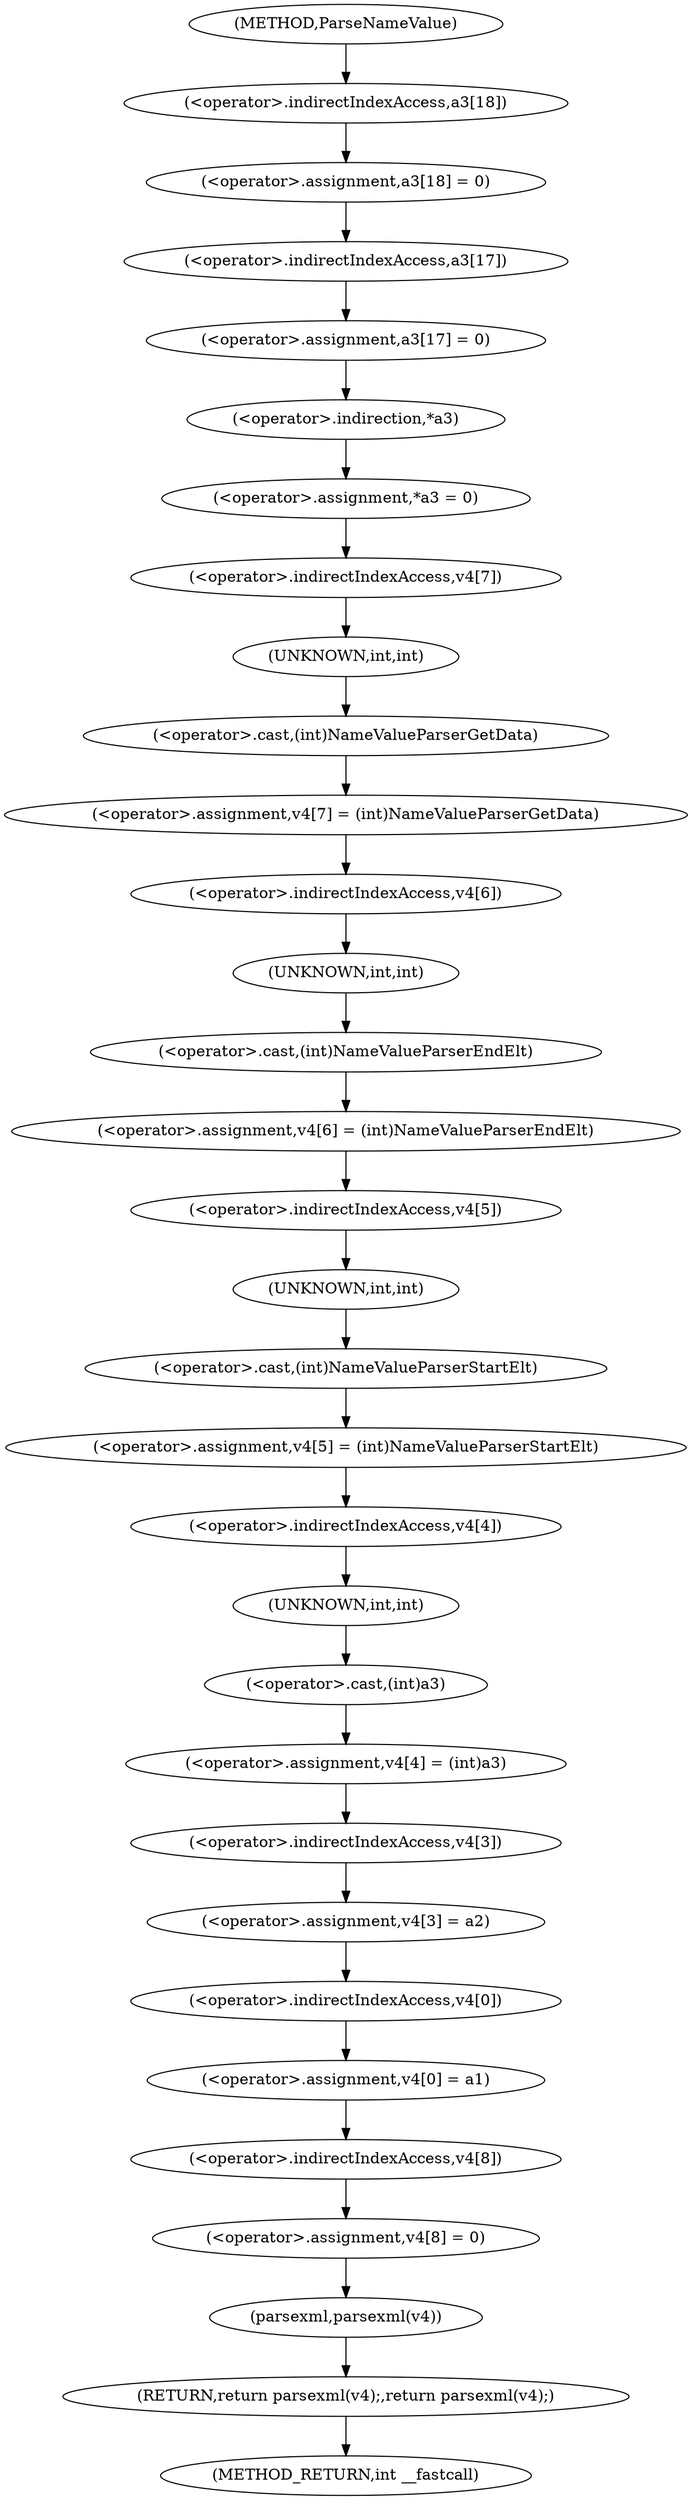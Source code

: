 digraph ParseNameValue {  
"1000108" [label = "(<operator>.assignment,a3[18] = 0)" ]
"1000109" [label = "(<operator>.indirectIndexAccess,a3[18])" ]
"1000113" [label = "(<operator>.assignment,a3[17] = 0)" ]
"1000114" [label = "(<operator>.indirectIndexAccess,a3[17])" ]
"1000118" [label = "(<operator>.assignment,*a3 = 0)" ]
"1000119" [label = "(<operator>.indirection,*a3)" ]
"1000122" [label = "(<operator>.assignment,v4[7] = (int)NameValueParserGetData)" ]
"1000123" [label = "(<operator>.indirectIndexAccess,v4[7])" ]
"1000126" [label = "(<operator>.cast,(int)NameValueParserGetData)" ]
"1000127" [label = "(UNKNOWN,int,int)" ]
"1000129" [label = "(<operator>.assignment,v4[6] = (int)NameValueParserEndElt)" ]
"1000130" [label = "(<operator>.indirectIndexAccess,v4[6])" ]
"1000133" [label = "(<operator>.cast,(int)NameValueParserEndElt)" ]
"1000134" [label = "(UNKNOWN,int,int)" ]
"1000136" [label = "(<operator>.assignment,v4[5] = (int)NameValueParserStartElt)" ]
"1000137" [label = "(<operator>.indirectIndexAccess,v4[5])" ]
"1000140" [label = "(<operator>.cast,(int)NameValueParserStartElt)" ]
"1000141" [label = "(UNKNOWN,int,int)" ]
"1000143" [label = "(<operator>.assignment,v4[4] = (int)a3)" ]
"1000144" [label = "(<operator>.indirectIndexAccess,v4[4])" ]
"1000147" [label = "(<operator>.cast,(int)a3)" ]
"1000148" [label = "(UNKNOWN,int,int)" ]
"1000150" [label = "(<operator>.assignment,v4[3] = a2)" ]
"1000151" [label = "(<operator>.indirectIndexAccess,v4[3])" ]
"1000155" [label = "(<operator>.assignment,v4[0] = a1)" ]
"1000156" [label = "(<operator>.indirectIndexAccess,v4[0])" ]
"1000160" [label = "(<operator>.assignment,v4[8] = 0)" ]
"1000161" [label = "(<operator>.indirectIndexAccess,v4[8])" ]
"1000165" [label = "(RETURN,return parsexml(v4);,return parsexml(v4);)" ]
"1000166" [label = "(parsexml,parsexml(v4))" ]
"1000102" [label = "(METHOD,ParseNameValue)" ]
"1000168" [label = "(METHOD_RETURN,int __fastcall)" ]
  "1000108" -> "1000114" 
  "1000109" -> "1000108" 
  "1000113" -> "1000119" 
  "1000114" -> "1000113" 
  "1000118" -> "1000123" 
  "1000119" -> "1000118" 
  "1000122" -> "1000130" 
  "1000123" -> "1000127" 
  "1000126" -> "1000122" 
  "1000127" -> "1000126" 
  "1000129" -> "1000137" 
  "1000130" -> "1000134" 
  "1000133" -> "1000129" 
  "1000134" -> "1000133" 
  "1000136" -> "1000144" 
  "1000137" -> "1000141" 
  "1000140" -> "1000136" 
  "1000141" -> "1000140" 
  "1000143" -> "1000151" 
  "1000144" -> "1000148" 
  "1000147" -> "1000143" 
  "1000148" -> "1000147" 
  "1000150" -> "1000156" 
  "1000151" -> "1000150" 
  "1000155" -> "1000161" 
  "1000156" -> "1000155" 
  "1000160" -> "1000166" 
  "1000161" -> "1000160" 
  "1000165" -> "1000168" 
  "1000166" -> "1000165" 
  "1000102" -> "1000109" 
}
